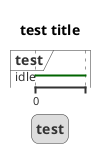{
  "sha1": "5jrnnydn134470nh3poxtmbl3ftmmjj",
  "insertion": {
    "when": "2024-05-30T20:48:20.758Z",
    "user": "plantuml@gmail.com"
  }
}
@startuml
title test title
 
robust "test" as test
 
@0
test is idle
 
legend
test
end legend
@enduml
